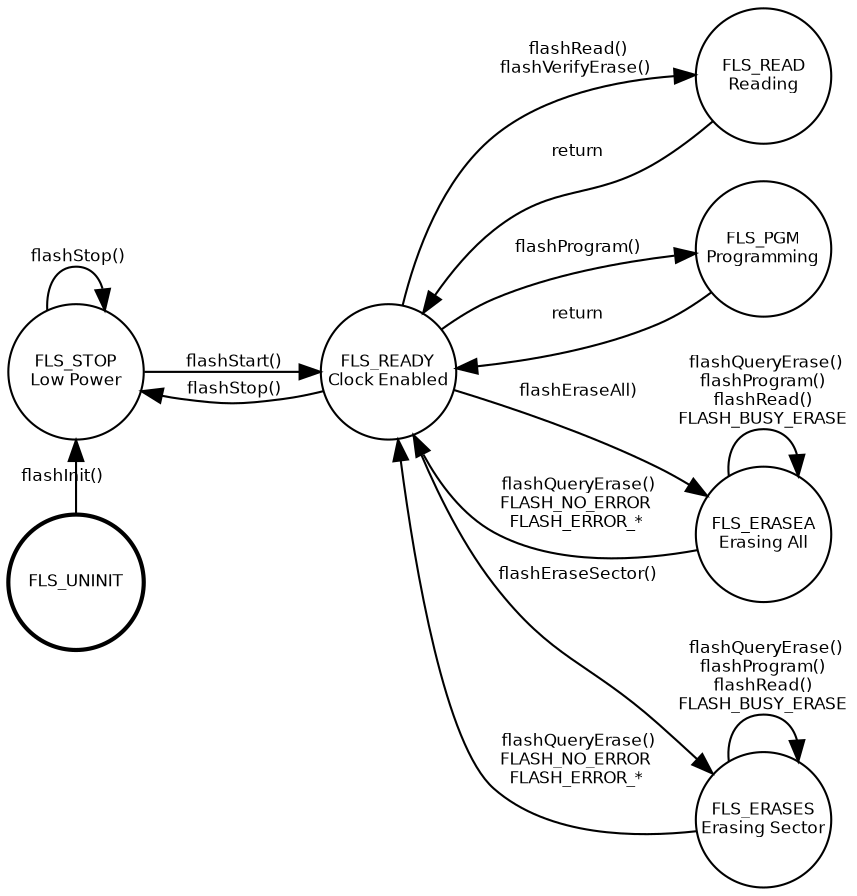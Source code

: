   digraph example {
    rankdir="LR";
    node [shape=circle, fontname=Helvetica, fontsize=8, fixedsize="true", width="0.9", height="0.9"];
    edge [fontname=Helvetica, fontsize=8];
    stop  [label="FLS_STOP\nLow Power"];
    uninit [label="FLS_UNINIT", style="bold"];
    ready [label="FLS_READY\nClock Enabled"];
    read [label="FLS_READ\nReading"];
    program [label="FLS_PGM\nProgramming"];
    erasea [label="FLS_ERASEA\nErasing All"];
    erases [label="FLS_ERASES\nErasing Sector"];
    uninit -> stop [label=" flashInit()", constraint=false];
    stop -> stop [label=" flashStop()"];
    stop -> ready [label=" flashStart()"];
    ready -> stop [label=" flashStop()"];
    ready -> read [label=" flashRead()\nflashVerifyErase()"];
    read -> ready [label=" return"];
    ready -> program [label=" flashProgram()"];
    program -> ready [label=" return"];
    ready -> erasea [label=" flashEraseAll)"];
    erasea -> ready [label=" flashQueryErase()\nFLASH_NO_ERROR\nFLASH_ERROR_*"];
    erasea -> erasea [label=" flashQueryErase()\nflashProgram()\nflashRead()\nFLASH_BUSY_ERASE"];
    ready -> erases [label=" flashEraseSector()"];
    erases -> ready [label=" flashQueryErase()\nFLASH_NO_ERROR\nFLASH_ERROR_*"];
    erases -> erases [label=" flashQueryErase()\nflashProgram()\nflashRead()\nFLASH_BUSY_ERASE"];
  }
